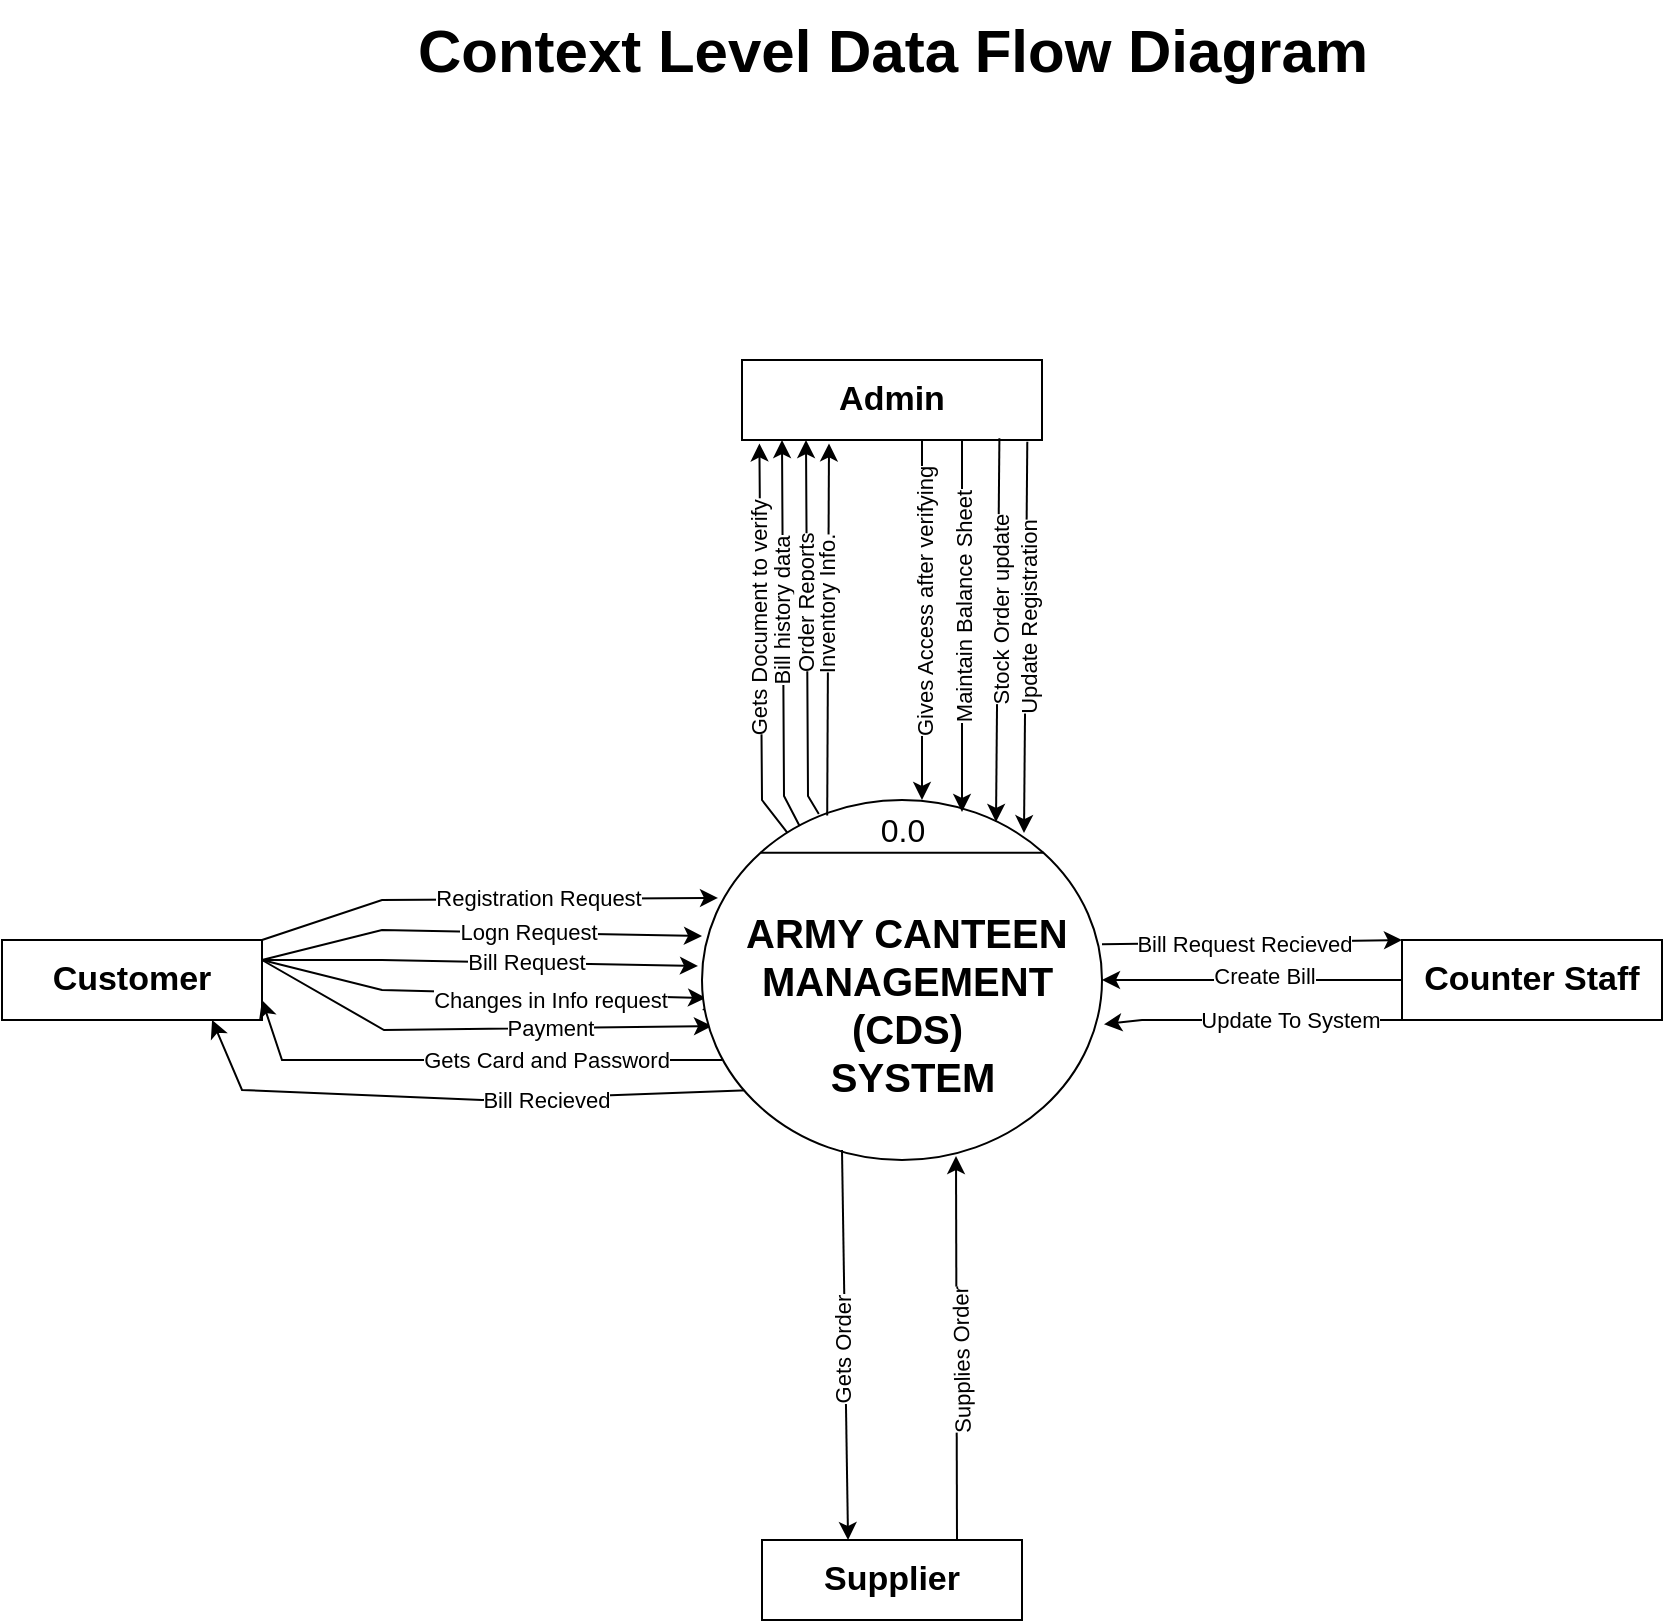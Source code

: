 <mxfile version="24.7.6">
  <diagram name="Page-1" id="-tEXdlbGW9X-dPia48ii">
    <mxGraphModel dx="1443" dy="767" grid="1" gridSize="10" guides="1" tooltips="1" connect="1" arrows="1" fold="1" page="1" pageScale="1" pageWidth="850" pageHeight="1100" math="0" shadow="0">
      <root>
        <mxCell id="0" />
        <mxCell id="1" parent="0" />
        <mxCell id="S8Y97QCJqvmQgOxsQppN-1" value="&lt;b&gt;&lt;font style=&quot;font-size: 17px;&quot;&gt;Customer&lt;/font&gt;&lt;/b&gt;" style="rounded=0;whiteSpace=wrap;html=1;" parent="1" vertex="1">
          <mxGeometry x="10" y="490" width="130" height="40" as="geometry" />
        </mxCell>
        <mxCell id="S8Y97QCJqvmQgOxsQppN-3" value="&lt;b&gt;&lt;font style=&quot;font-size: 17px;&quot;&gt;Counter Staff&lt;/font&gt;&lt;/b&gt;" style="rounded=0;whiteSpace=wrap;html=1;" parent="1" vertex="1">
          <mxGeometry x="710" y="490" width="130" height="40" as="geometry" />
        </mxCell>
        <mxCell id="S8Y97QCJqvmQgOxsQppN-4" value="&lt;b&gt;&lt;font style=&quot;font-size: 17px;&quot;&gt;Admin&lt;/font&gt;&lt;/b&gt;" style="rounded=0;whiteSpace=wrap;html=1;" parent="1" vertex="1">
          <mxGeometry x="380" y="200" width="150" height="40" as="geometry" />
        </mxCell>
        <mxCell id="S8Y97QCJqvmQgOxsQppN-7" value="" style="endArrow=none;html=1;rounded=0;exitX=0;exitY=0;exitDx=0;exitDy=0;entryX=1;entryY=0;entryDx=0;entryDy=0;" parent="1" source="S8Y97QCJqvmQgOxsQppN-5" target="S8Y97QCJqvmQgOxsQppN-5" edge="1">
          <mxGeometry width="50" height="50" relative="1" as="geometry">
            <mxPoint x="365" y="550" as="sourcePoint" />
            <mxPoint x="415" y="500" as="targetPoint" />
          </mxGeometry>
        </mxCell>
        <mxCell id="S8Y97QCJqvmQgOxsQppN-8" value="0.0" style="text;html=1;align=center;verticalAlign=middle;resizable=0;points=[];autosize=1;strokeColor=none;fillColor=none;fontStyle=1;fontSize=17;" parent="1" vertex="1">
          <mxGeometry x="420" y="420" width="50" height="30" as="geometry" />
        </mxCell>
        <mxCell id="S8Y97QCJqvmQgOxsQppN-19" value="" style="endArrow=classic;html=1;rounded=0;exitX=1;exitY=0;exitDx=0;exitDy=0;entryX=0.04;entryY=0.272;entryDx=0;entryDy=0;entryPerimeter=0;" parent="1" source="S8Y97QCJqvmQgOxsQppN-1" target="S8Y97QCJqvmQgOxsQppN-5" edge="1">
          <mxGeometry width="50" height="50" relative="1" as="geometry">
            <mxPoint x="320" y="550" as="sourcePoint" />
            <mxPoint x="360" y="470" as="targetPoint" />
            <Array as="points">
              <mxPoint x="200" y="470" />
            </Array>
          </mxGeometry>
        </mxCell>
        <mxCell id="S8Y97QCJqvmQgOxsQppN-20" value="Registration Request" style="edgeLabel;html=1;align=center;verticalAlign=middle;resizable=0;points=[];rotation=0;" parent="S8Y97QCJqvmQgOxsQppN-19" vertex="1" connectable="0">
          <mxGeometry x="0.419" y="1" relative="1" as="geometry">
            <mxPoint x="-23" as="offset" />
          </mxGeometry>
        </mxCell>
        <mxCell id="S8Y97QCJqvmQgOxsQppN-21" value="" style="endArrow=classic;html=1;rounded=0;entryX=0;entryY=0.378;entryDx=0;entryDy=0;entryPerimeter=0;exitX=1;exitY=0.25;exitDx=0;exitDy=0;" parent="1" source="S8Y97QCJqvmQgOxsQppN-1" target="S8Y97QCJqvmQgOxsQppN-5" edge="1">
          <mxGeometry width="50" height="50" relative="1" as="geometry">
            <mxPoint x="150" y="520" as="sourcePoint" />
            <mxPoint x="350" y="485" as="targetPoint" />
            <Array as="points">
              <mxPoint x="200" y="485" />
            </Array>
          </mxGeometry>
        </mxCell>
        <mxCell id="S8Y97QCJqvmQgOxsQppN-22" value="Logn Request" style="edgeLabel;html=1;align=center;verticalAlign=middle;resizable=0;points=[];rotation=0;" parent="S8Y97QCJqvmQgOxsQppN-21" vertex="1" connectable="0">
          <mxGeometry x="0.419" y="1" relative="1" as="geometry">
            <mxPoint x="-23" as="offset" />
          </mxGeometry>
        </mxCell>
        <mxCell id="S8Y97QCJqvmQgOxsQppN-25" value="" style="endArrow=classic;html=1;rounded=0;exitX=1;exitY=0.25;exitDx=0;exitDy=0;entryX=-0.01;entryY=0.461;entryDx=0;entryDy=0;entryPerimeter=0;" parent="1" source="S8Y97QCJqvmQgOxsQppN-1" target="S8Y97QCJqvmQgOxsQppN-5" edge="1">
          <mxGeometry width="50" height="50" relative="1" as="geometry">
            <mxPoint x="150" y="520" as="sourcePoint" />
            <mxPoint x="350" y="500" as="targetPoint" />
            <Array as="points">
              <mxPoint x="200" y="500" />
            </Array>
          </mxGeometry>
        </mxCell>
        <mxCell id="S8Y97QCJqvmQgOxsQppN-26" value="Bill Request" style="edgeLabel;html=1;align=center;verticalAlign=middle;resizable=0;points=[];rotation=0;" parent="S8Y97QCJqvmQgOxsQppN-25" vertex="1" connectable="0">
          <mxGeometry x="0.419" y="1" relative="1" as="geometry">
            <mxPoint x="-23" as="offset" />
          </mxGeometry>
        </mxCell>
        <mxCell id="S8Y97QCJqvmQgOxsQppN-27" value="" style="endArrow=classic;html=1;rounded=0;exitX=1;exitY=0.25;exitDx=0;exitDy=0;entryX=0.01;entryY=0.55;entryDx=0;entryDy=0;entryPerimeter=0;" parent="1" source="S8Y97QCJqvmQgOxsQppN-1" target="S8Y97QCJqvmQgOxsQppN-5" edge="1">
          <mxGeometry width="50" height="50" relative="1" as="geometry">
            <mxPoint x="150" y="530" as="sourcePoint" />
            <mxPoint x="350" y="515" as="targetPoint" />
            <Array as="points">
              <mxPoint x="200" y="515" />
            </Array>
          </mxGeometry>
        </mxCell>
        <mxCell id="S8Y97QCJqvmQgOxsQppN-39" value="Changes in Info request" style="edgeLabel;html=1;align=center;verticalAlign=middle;resizable=0;points=[];" parent="S8Y97QCJqvmQgOxsQppN-27" vertex="1" connectable="0">
          <mxGeometry x="0.298" y="-3" relative="1" as="geometry">
            <mxPoint as="offset" />
          </mxGeometry>
        </mxCell>
        <mxCell id="S8Y97QCJqvmQgOxsQppN-29" value="" style="endArrow=classic;html=1;rounded=0;entryX=1;entryY=0.75;entryDx=0;entryDy=0;exitX=0;exitY=0.611;exitDx=0;exitDy=0;exitPerimeter=0;" parent="1" target="S8Y97QCJqvmQgOxsQppN-1" edge="1">
          <mxGeometry width="50" height="50" relative="1" as="geometry">
            <mxPoint x="370" y="550" as="sourcePoint" />
            <mxPoint x="170" y="560.02" as="targetPoint" />
            <Array as="points">
              <mxPoint x="220" y="550.02" />
              <mxPoint x="150" y="550" />
            </Array>
          </mxGeometry>
        </mxCell>
        <mxCell id="S8Y97QCJqvmQgOxsQppN-30" value="Gets Card and Password" style="edgeLabel;html=1;align=center;verticalAlign=middle;resizable=0;points=[];" parent="S8Y97QCJqvmQgOxsQppN-29" vertex="1" connectable="0">
          <mxGeometry x="-0.045" y="4" relative="1" as="geometry">
            <mxPoint x="32" y="-4" as="offset" />
          </mxGeometry>
        </mxCell>
        <mxCell id="S8Y97QCJqvmQgOxsQppN-32" value="" style="endArrow=classic;html=1;rounded=0;entryX=0.808;entryY=1;entryDx=0;entryDy=0;entryPerimeter=0;exitX=0.115;exitY=0.806;exitDx=0;exitDy=0;exitPerimeter=0;" parent="1" source="S8Y97QCJqvmQgOxsQppN-5" target="S8Y97QCJqvmQgOxsQppN-1" edge="1">
          <mxGeometry width="50" height="50" relative="1" as="geometry">
            <mxPoint x="360" y="580" as="sourcePoint" />
            <mxPoint x="133.01" y="560" as="targetPoint" />
            <Array as="points">
              <mxPoint x="250" y="570" />
              <mxPoint x="130" y="565" />
            </Array>
          </mxGeometry>
        </mxCell>
        <mxCell id="S8Y97QCJqvmQgOxsQppN-33" value="Bill Recieved" style="edgeLabel;html=1;align=center;verticalAlign=middle;resizable=0;points=[];" parent="S8Y97QCJqvmQgOxsQppN-32" vertex="1" connectable="0">
          <mxGeometry x="-0.045" y="4" relative="1" as="geometry">
            <mxPoint x="38" y="-4" as="offset" />
          </mxGeometry>
        </mxCell>
        <mxCell id="S8Y97QCJqvmQgOxsQppN-34" value="" style="endArrow=classic;html=1;rounded=0;exitX=1;exitY=0.25;exitDx=0;exitDy=0;" parent="1" source="S8Y97QCJqvmQgOxsQppN-5" edge="1">
          <mxGeometry width="50" height="50" relative="1" as="geometry">
            <mxPoint x="160" y="540" as="sourcePoint" />
            <mxPoint x="360" y="525" as="targetPoint" />
            <Array as="points" />
          </mxGeometry>
        </mxCell>
        <mxCell id="S8Y97QCJqvmQgOxsQppN-36" value="" style="endArrow=classic;html=1;rounded=0;exitX=1;exitY=0.25;exitDx=0;exitDy=0;entryX=0.025;entryY=0.628;entryDx=0;entryDy=0;entryPerimeter=0;" parent="1" source="S8Y97QCJqvmQgOxsQppN-1" target="S8Y97QCJqvmQgOxsQppN-5" edge="1">
          <mxGeometry width="50" height="50" relative="1" as="geometry">
            <mxPoint x="151" y="545" as="sourcePoint" />
            <mxPoint x="360" y="536.06" as="targetPoint" />
            <Array as="points">
              <mxPoint x="201" y="535" />
            </Array>
          </mxGeometry>
        </mxCell>
        <mxCell id="S8Y97QCJqvmQgOxsQppN-40" value="Payment" style="edgeLabel;html=1;align=center;verticalAlign=middle;resizable=0;points=[];" parent="S8Y97QCJqvmQgOxsQppN-36" vertex="1" connectable="0">
          <mxGeometry x="0.311" relative="1" as="geometry">
            <mxPoint as="offset" />
          </mxGeometry>
        </mxCell>
        <mxCell id="S8Y97QCJqvmQgOxsQppN-5" value="&lt;div&gt;&lt;br&gt;&lt;/div&gt;&lt;div&gt;&lt;span style=&quot;background-color: initial;&quot;&gt;&amp;nbsp; ARMY CANTEEN&amp;nbsp; &amp;nbsp;MANAGEMENT&lt;/span&gt;&lt;br&gt;&lt;/div&gt;&lt;div style=&quot;font-size: 20px;&quot;&gt;&amp;nbsp; (CDS)&amp;nbsp;&lt;div style=&quot;font-size: 20px;&quot;&gt;&amp;nbsp; SYSTEM&lt;/div&gt;&lt;/div&gt;" style="ellipse;whiteSpace=wrap;html=1;fontStyle=1;fontSize=20;align=center;verticalAlign=middle;" parent="1" vertex="1">
          <mxGeometry x="360" y="420" width="200" height="180" as="geometry" />
        </mxCell>
        <mxCell id="S8Y97QCJqvmQgOxsQppN-42" value="" style="endArrow=classic;html=1;rounded=0;exitX=1;exitY=0.401;exitDx=0;exitDy=0;exitPerimeter=0;entryX=0;entryY=0;entryDx=0;entryDy=0;" parent="1" source="S8Y97QCJqvmQgOxsQppN-5" target="S8Y97QCJqvmQgOxsQppN-3" edge="1">
          <mxGeometry width="50" height="50" relative="1" as="geometry">
            <mxPoint x="600" y="530" as="sourcePoint" />
            <mxPoint x="650" y="480" as="targetPoint" />
            <Array as="points" />
          </mxGeometry>
        </mxCell>
        <mxCell id="S8Y97QCJqvmQgOxsQppN-43" value="Bill Request Recieved" style="edgeLabel;html=1;align=center;verticalAlign=middle;resizable=0;points=[];rotation=0;" parent="S8Y97QCJqvmQgOxsQppN-42" vertex="1" connectable="0">
          <mxGeometry x="0.034" y="-1" relative="1" as="geometry">
            <mxPoint x="-7" as="offset" />
          </mxGeometry>
        </mxCell>
        <mxCell id="S8Y97QCJqvmQgOxsQppN-48" value="" style="endArrow=classic;html=1;rounded=0;entryX=1.005;entryY=0.623;entryDx=0;entryDy=0;entryPerimeter=0;exitX=0;exitY=0.5;exitDx=0;exitDy=0;" parent="1" target="S8Y97QCJqvmQgOxsQppN-5" edge="1">
          <mxGeometry width="50" height="50" relative="1" as="geometry">
            <mxPoint x="710" y="530" as="sourcePoint" />
            <mxPoint x="556" y="516" as="targetPoint" />
            <Array as="points">
              <mxPoint x="630" y="530" />
              <mxPoint x="580" y="530" />
            </Array>
          </mxGeometry>
        </mxCell>
        <mxCell id="S8Y97QCJqvmQgOxsQppN-49" value="Update To System" style="edgeLabel;html=1;align=center;verticalAlign=middle;resizable=0;points=[];" parent="S8Y97QCJqvmQgOxsQppN-48" vertex="1" connectable="0">
          <mxGeometry x="0.009" y="-2" relative="1" as="geometry">
            <mxPoint x="19" y="2" as="offset" />
          </mxGeometry>
        </mxCell>
        <mxCell id="S8Y97QCJqvmQgOxsQppN-50" value="" style="endArrow=classic;html=1;rounded=0;entryX=1;entryY=0.5;entryDx=0;entryDy=0;" parent="1" source="S8Y97QCJqvmQgOxsQppN-3" target="S8Y97QCJqvmQgOxsQppN-5" edge="1">
          <mxGeometry width="50" height="50" relative="1" as="geometry">
            <mxPoint x="600" y="550" as="sourcePoint" />
            <mxPoint x="650" y="500" as="targetPoint" />
          </mxGeometry>
        </mxCell>
        <mxCell id="S8Y97QCJqvmQgOxsQppN-51" value="Create Bill" style="edgeLabel;html=1;align=center;verticalAlign=middle;resizable=0;points=[];" parent="S8Y97QCJqvmQgOxsQppN-50" vertex="1" connectable="0">
          <mxGeometry x="-0.074" y="-2" relative="1" as="geometry">
            <mxPoint as="offset" />
          </mxGeometry>
        </mxCell>
        <mxCell id="S8Y97QCJqvmQgOxsQppN-52" value="" style="endArrow=classic;html=1;rounded=0;entryX=0.058;entryY=1.043;entryDx=0;entryDy=0;entryPerimeter=0;" parent="1" source="S8Y97QCJqvmQgOxsQppN-5" target="S8Y97QCJqvmQgOxsQppN-4" edge="1">
          <mxGeometry width="50" height="50" relative="1" as="geometry">
            <mxPoint x="610" y="470" as="sourcePoint" />
            <mxPoint x="660" y="420" as="targetPoint" />
            <Array as="points">
              <mxPoint x="390" y="420" />
            </Array>
          </mxGeometry>
        </mxCell>
        <mxCell id="S8Y97QCJqvmQgOxsQppN-53" value="Gets Document to verify" style="edgeLabel;html=1;align=center;verticalAlign=middle;resizable=0;points=[];rotation=-90;" parent="S8Y97QCJqvmQgOxsQppN-52" vertex="1" connectable="0">
          <mxGeometry x="-0.137" y="1" relative="1" as="geometry">
            <mxPoint y="-25" as="offset" />
          </mxGeometry>
        </mxCell>
        <mxCell id="S8Y97QCJqvmQgOxsQppN-56" value="" style="endArrow=classic;html=1;rounded=0;entryX=0.058;entryY=1.043;entryDx=0;entryDy=0;entryPerimeter=0;exitX=0.244;exitY=0.072;exitDx=0;exitDy=0;exitPerimeter=0;" parent="1" source="S8Y97QCJqvmQgOxsQppN-5" edge="1">
          <mxGeometry width="50" height="50" relative="1" as="geometry">
            <mxPoint x="410" y="430" as="sourcePoint" />
            <mxPoint x="400.0" y="240.0" as="targetPoint" />
            <Array as="points">
              <mxPoint x="401.0" y="418" />
            </Array>
          </mxGeometry>
        </mxCell>
        <mxCell id="S8Y97QCJqvmQgOxsQppN-57" value="Bill history data" style="edgeLabel;html=1;align=center;verticalAlign=middle;resizable=0;points=[];rotation=-90;" parent="S8Y97QCJqvmQgOxsQppN-56" vertex="1" connectable="0">
          <mxGeometry x="-0.137" y="1" relative="1" as="geometry">
            <mxPoint y="-25" as="offset" />
          </mxGeometry>
        </mxCell>
        <mxCell id="S8Y97QCJqvmQgOxsQppN-58" value="" style="endArrow=classic;html=1;rounded=0;exitX=0.292;exitY=0.039;exitDx=0;exitDy=0;exitPerimeter=0;" parent="1" source="S8Y97QCJqvmQgOxsQppN-5" edge="1">
          <mxGeometry width="50" height="50" relative="1" as="geometry">
            <mxPoint x="420" y="430" as="sourcePoint" />
            <mxPoint x="412" y="240" as="targetPoint" />
            <Array as="points">
              <mxPoint x="413.0" y="418" />
            </Array>
          </mxGeometry>
        </mxCell>
        <mxCell id="S8Y97QCJqvmQgOxsQppN-59" value="Order Reports" style="edgeLabel;html=1;align=center;verticalAlign=middle;resizable=0;points=[];rotation=-90;" parent="S8Y97QCJqvmQgOxsQppN-58" vertex="1" connectable="0">
          <mxGeometry x="-0.137" y="1" relative="1" as="geometry">
            <mxPoint y="-25" as="offset" />
          </mxGeometry>
        </mxCell>
        <mxCell id="S8Y97QCJqvmQgOxsQppN-60" value="" style="endArrow=classic;html=1;rounded=0;entryX=0.29;entryY=1.043;entryDx=0;entryDy=0;entryPerimeter=0;exitX=0.313;exitY=0.043;exitDx=0;exitDy=0;exitPerimeter=0;" parent="1" source="S8Y97QCJqvmQgOxsQppN-5" target="S8Y97QCJqvmQgOxsQppN-4" edge="1">
          <mxGeometry width="50" height="50" relative="1" as="geometry">
            <mxPoint x="428" y="420" as="sourcePoint" />
            <mxPoint x="420.0" y="224" as="targetPoint" />
            <Array as="points" />
          </mxGeometry>
        </mxCell>
        <mxCell id="S8Y97QCJqvmQgOxsQppN-61" value="Inventory Info." style="edgeLabel;html=1;align=center;verticalAlign=middle;resizable=0;points=[];rotation=-90;" parent="S8Y97QCJqvmQgOxsQppN-60" vertex="1" connectable="0">
          <mxGeometry x="-0.137" y="1" relative="1" as="geometry">
            <mxPoint y="-25" as="offset" />
          </mxGeometry>
        </mxCell>
        <mxCell id="S8Y97QCJqvmQgOxsQppN-62" value="" style="endArrow=classic;html=1;rounded=0;exitX=0.951;exitY=1.022;exitDx=0;exitDy=0;exitPerimeter=0;entryX=0.805;entryY=0.092;entryDx=0;entryDy=0;entryPerimeter=0;" parent="1" source="S8Y97QCJqvmQgOxsQppN-4" target="S8Y97QCJqvmQgOxsQppN-5" edge="1">
          <mxGeometry width="50" height="50" relative="1" as="geometry">
            <mxPoint x="460" y="380" as="sourcePoint" />
            <mxPoint x="510" y="330" as="targetPoint" />
          </mxGeometry>
        </mxCell>
        <mxCell id="S8Y97QCJqvmQgOxsQppN-63" value="Update Registration" style="edgeLabel;html=1;align=center;verticalAlign=middle;resizable=0;points=[];rotation=-90;" parent="S8Y97QCJqvmQgOxsQppN-62" vertex="1" connectable="0">
          <mxGeometry x="-0.102" y="1" relative="1" as="geometry">
            <mxPoint as="offset" />
          </mxGeometry>
        </mxCell>
        <mxCell id="S8Y97QCJqvmQgOxsQppN-64" value="" style="endArrow=classic;html=1;rounded=0;entryX=0.805;entryY=0.092;entryDx=0;entryDy=0;entryPerimeter=0;exitX=0.858;exitY=0.978;exitDx=0;exitDy=0;exitPerimeter=0;" parent="1" source="S8Y97QCJqvmQgOxsQppN-4" edge="1">
          <mxGeometry width="50" height="50" relative="1" as="geometry">
            <mxPoint x="507" y="245" as="sourcePoint" />
            <mxPoint x="507" y="431" as="targetPoint" />
          </mxGeometry>
        </mxCell>
        <mxCell id="S8Y97QCJqvmQgOxsQppN-65" value="Stock Order update" style="edgeLabel;html=1;align=center;verticalAlign=middle;resizable=0;points=[];rotation=-90;" parent="S8Y97QCJqvmQgOxsQppN-64" vertex="1" connectable="0">
          <mxGeometry x="-0.102" y="1" relative="1" as="geometry">
            <mxPoint as="offset" />
          </mxGeometry>
        </mxCell>
        <mxCell id="S8Y97QCJqvmQgOxsQppN-66" value="" style="endArrow=classic;html=1;rounded=0;entryX=0.805;entryY=0.092;entryDx=0;entryDy=0;entryPerimeter=0;" parent="1" edge="1">
          <mxGeometry width="50" height="50" relative="1" as="geometry">
            <mxPoint x="490" y="240" as="sourcePoint" />
            <mxPoint x="490" y="426" as="targetPoint" />
          </mxGeometry>
        </mxCell>
        <mxCell id="S8Y97QCJqvmQgOxsQppN-67" value="Maintain Balance Sheet" style="edgeLabel;html=1;align=center;verticalAlign=middle;resizable=0;points=[];rotation=-90;" parent="S8Y97QCJqvmQgOxsQppN-66" vertex="1" connectable="0">
          <mxGeometry x="-0.102" y="1" relative="1" as="geometry">
            <mxPoint as="offset" />
          </mxGeometry>
        </mxCell>
        <mxCell id="S8Y97QCJqvmQgOxsQppN-68" value="" style="endArrow=classic;html=1;rounded=0;entryX=0.805;entryY=0.092;entryDx=0;entryDy=0;entryPerimeter=0;" parent="1" edge="1">
          <mxGeometry width="50" height="50" relative="1" as="geometry">
            <mxPoint x="470" y="240" as="sourcePoint" />
            <mxPoint x="470" y="420" as="targetPoint" />
          </mxGeometry>
        </mxCell>
        <mxCell id="S8Y97QCJqvmQgOxsQppN-69" value="Gives Access after verifying" style="edgeLabel;html=1;align=center;verticalAlign=middle;resizable=0;points=[];rotation=-90;" parent="S8Y97QCJqvmQgOxsQppN-68" vertex="1" connectable="0">
          <mxGeometry x="-0.102" y="1" relative="1" as="geometry">
            <mxPoint as="offset" />
          </mxGeometry>
        </mxCell>
        <mxCell id="BF_TDqAbY5iaLtCfCGQi-1" value="&lt;span style=&quot;font-size: 17px;&quot;&gt;&lt;b&gt;Supplier&lt;/b&gt;&lt;/span&gt;" style="rounded=0;whiteSpace=wrap;html=1;" vertex="1" parent="1">
          <mxGeometry x="390" y="790" width="130" height="40" as="geometry" />
        </mxCell>
        <mxCell id="BF_TDqAbY5iaLtCfCGQi-4" value="" style="endArrow=classic;html=1;rounded=0;entryX=0.331;entryY=0;entryDx=0;entryDy=0;exitX=0.35;exitY=0.972;exitDx=0;exitDy=0;exitPerimeter=0;entryPerimeter=0;" edge="1" parent="1" source="S8Y97QCJqvmQgOxsQppN-5" target="BF_TDqAbY5iaLtCfCGQi-1">
          <mxGeometry width="50" height="50" relative="1" as="geometry">
            <mxPoint x="390" y="830" as="sourcePoint" />
            <mxPoint x="241" y="832" as="targetPoint" />
            <Array as="points" />
          </mxGeometry>
        </mxCell>
        <mxCell id="BF_TDqAbY5iaLtCfCGQi-5" value="Gets Order" style="edgeLabel;html=1;align=center;verticalAlign=middle;resizable=0;points=[];rotation=-90;" vertex="1" connectable="0" parent="BF_TDqAbY5iaLtCfCGQi-4">
          <mxGeometry x="0.009" y="-2" relative="1" as="geometry">
            <mxPoint x="1" y="2" as="offset" />
          </mxGeometry>
        </mxCell>
        <mxCell id="BF_TDqAbY5iaLtCfCGQi-6" value="" style="endArrow=classic;html=1;rounded=0;exitX=0.75;exitY=0;exitDx=0;exitDy=0;entryX=0.635;entryY=0.989;entryDx=0;entryDy=0;entryPerimeter=0;" edge="1" parent="1" source="BF_TDqAbY5iaLtCfCGQi-1" target="S8Y97QCJqvmQgOxsQppN-5">
          <mxGeometry width="50" height="50" relative="1" as="geometry">
            <mxPoint x="280" y="850" as="sourcePoint" />
            <mxPoint x="240" y="810" as="targetPoint" />
          </mxGeometry>
        </mxCell>
        <mxCell id="BF_TDqAbY5iaLtCfCGQi-7" value="Supplies Order" style="edgeLabel;html=1;align=center;verticalAlign=middle;resizable=0;points=[];rotation=-91;" vertex="1" connectable="0" parent="BF_TDqAbY5iaLtCfCGQi-6">
          <mxGeometry x="-0.074" y="-2" relative="1" as="geometry">
            <mxPoint as="offset" />
          </mxGeometry>
        </mxCell>
        <mxCell id="BF_TDqAbY5iaLtCfCGQi-8" value="" style="endArrow=none;html=1;rounded=0;entryX=1;entryY=0;entryDx=0;entryDy=0;exitX=0;exitY=0;exitDx=0;exitDy=0;" edge="1" parent="1" source="S8Y97QCJqvmQgOxsQppN-5" target="S8Y97QCJqvmQgOxsQppN-5">
          <mxGeometry width="50" height="50" relative="1" as="geometry">
            <mxPoint x="500" y="530" as="sourcePoint" />
            <mxPoint x="550" y="480" as="targetPoint" />
          </mxGeometry>
        </mxCell>
        <mxCell id="BF_TDqAbY5iaLtCfCGQi-9" value="0.0" style="text;html=1;align=center;verticalAlign=middle;resizable=0;points=[];autosize=1;strokeColor=none;fillColor=none;fontSize=16;" vertex="1" parent="1">
          <mxGeometry x="435" y="420" width="50" height="30" as="geometry" />
        </mxCell>
        <mxCell id="BF_TDqAbY5iaLtCfCGQi-11" value="Context Level Data Flow Diagram" style="text;html=1;align=center;verticalAlign=middle;resizable=0;points=[];autosize=1;strokeColor=none;fillColor=none;fontStyle=1;fontSize=30;" vertex="1" parent="1">
          <mxGeometry x="220" y="20" width="470" height="50" as="geometry" />
        </mxCell>
      </root>
    </mxGraphModel>
  </diagram>
</mxfile>
